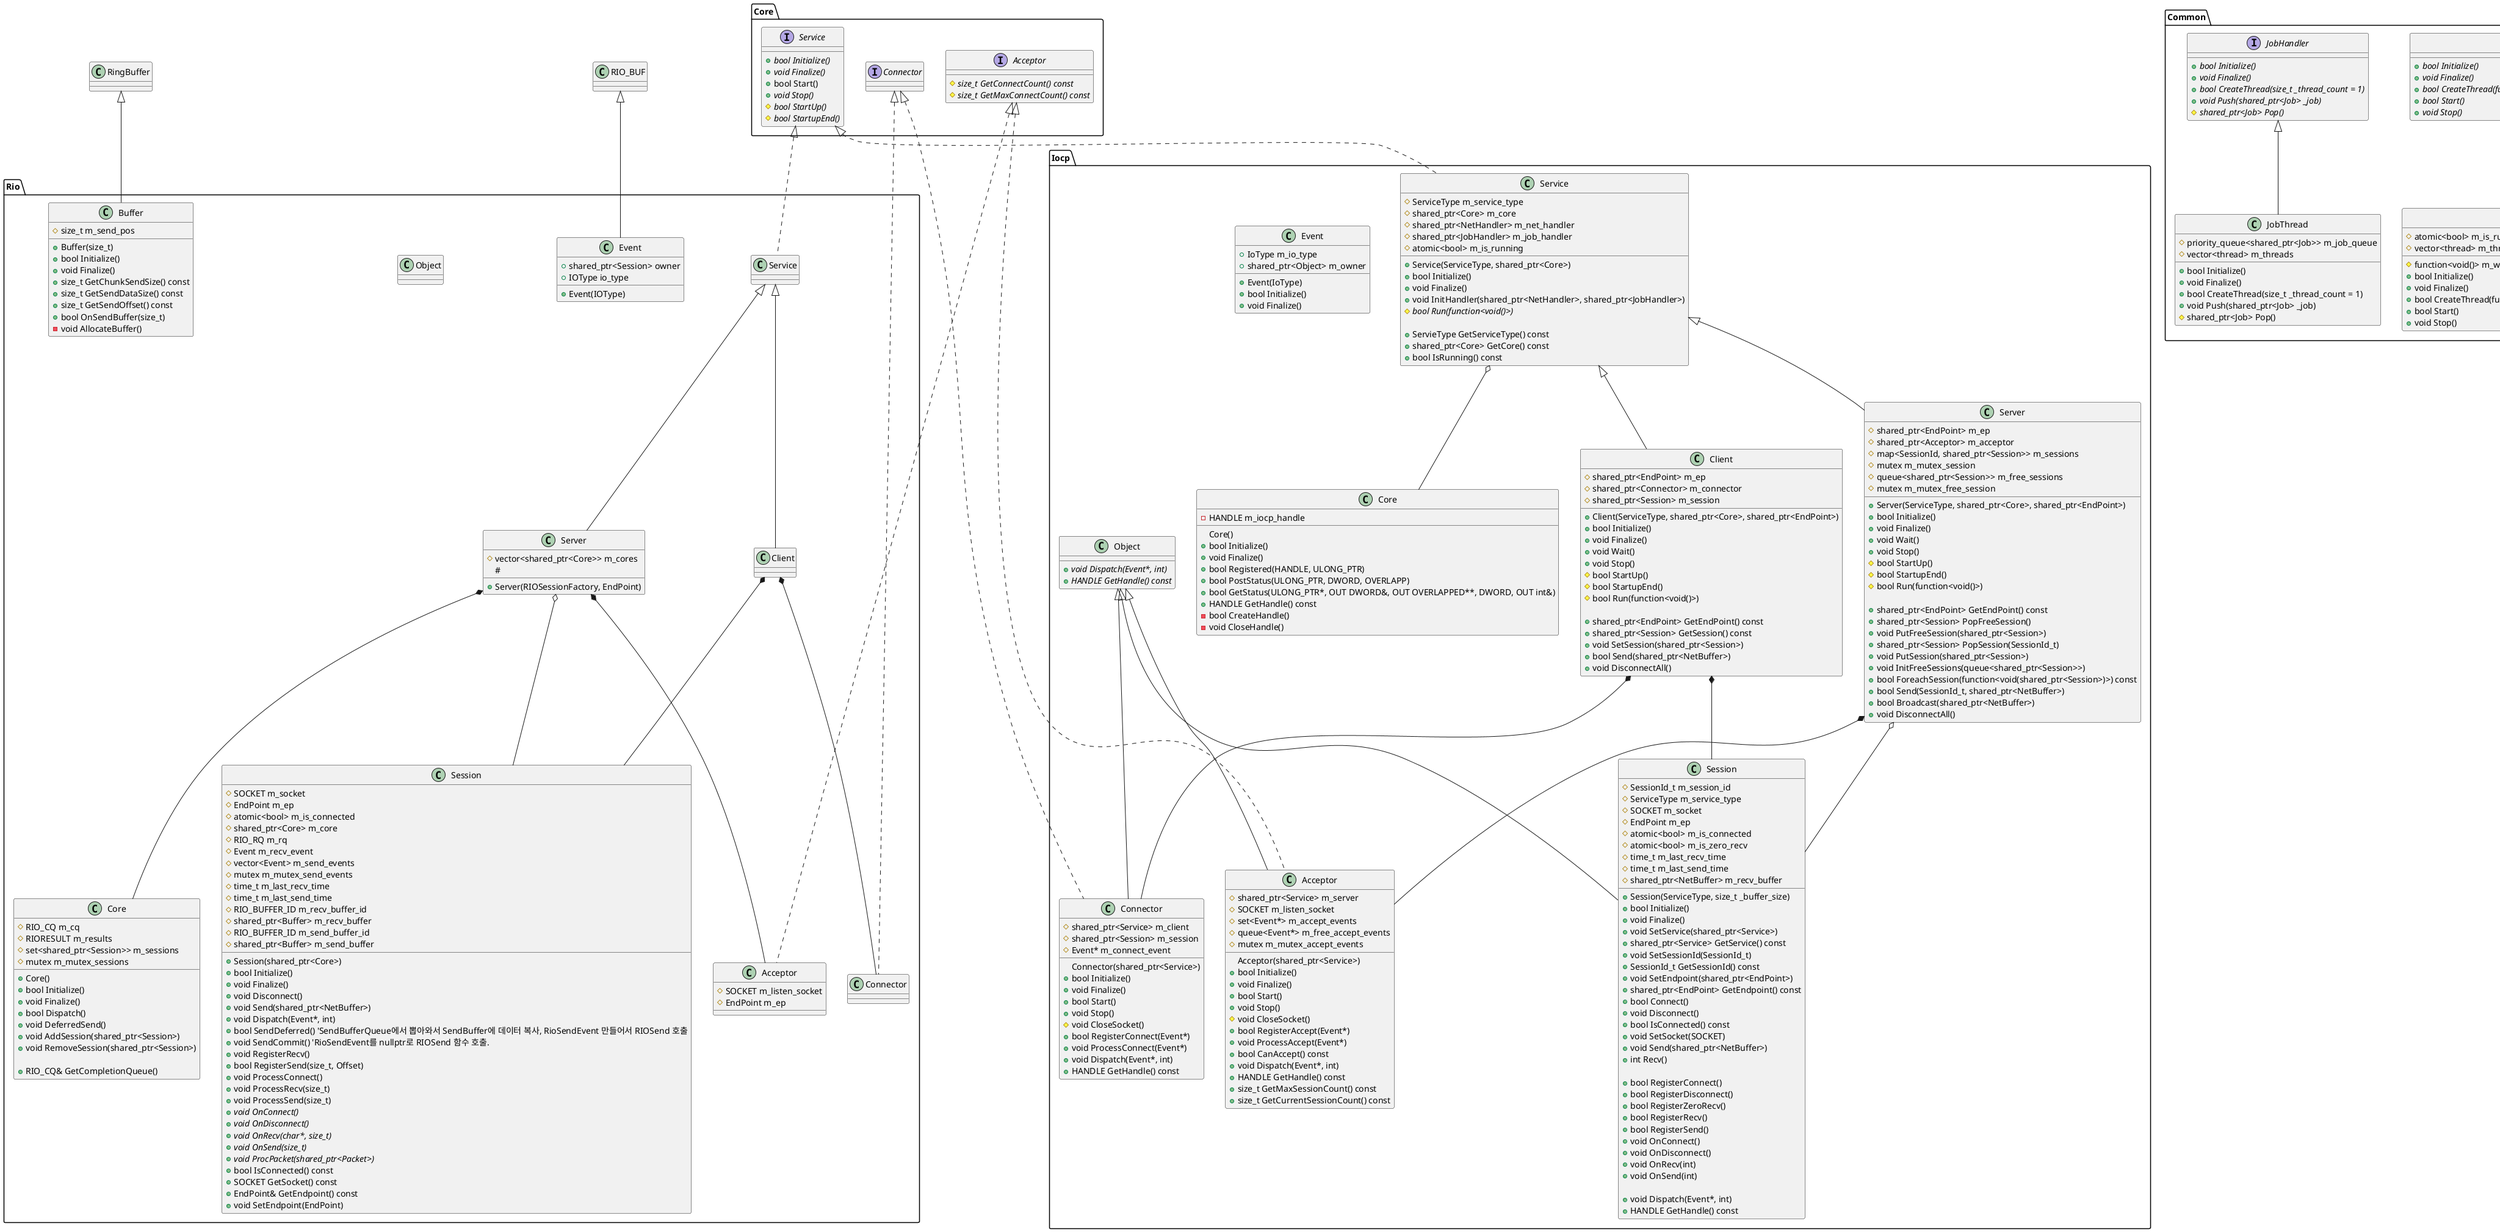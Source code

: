 /*
https://plantuml.com/ko/class-diagram
유형	기호	목적
확장	<|--	계층 구조에서 클래스의 특수화
구현	<|..	클래스에 의한 인터페이스의 실현
컴포지션	*--	부분이 전체 없이는 존재할 수 없음
집합	o--	부분이 전체와 독립적으로 존재할 수 있음
의존성	-->	객체가 다른 객체를 사용함
약한 의존성	..>	더 약한 형태의 의존성
*/

@startuml

package "Core" {
/'IOCP, RIO / Server, Client 공통 기능 인터페이스'/
interface Service {
    {abstract}+bool Initialize()
    {abstract}+void Finalize()
    +bool Start()
    {abstract}+void Stop()
    {abstract}#bool StartUp()
    {abstract}#bool StartupEnd()
}
interface Acceptor {
    {abstract}#size_t GetConnectCount() const
    {abstract}#size_t GetMaxConnectCount() const
}
interface Connector {}
}

package "Common" {
interface NetHandler {
    {abstract}+bool Initialize()
    {abstract}+void Finalize()
    {abstract}+bool CreateThread(function<void()> _work, size_t _thread_count = 1)
    {abstract}+bool Start()
    {abstract}+void Stop()
}
class NetThread {
    #atomic<bool> m_is_running
    #function<void()> m_work
    #vector<thread> m_threads

    +bool Initialize()
    +void Finalize()
    +bool CreateThread(function<void()> _work, size_t _thread_count = 1)
    +bool Start()
    +void Stop()
}
interface JobHandler {
    {abstract}+bool Initialize()
	{abstract}+void Finalize()
	{abstract}+bool CreateThread(size_t _thread_count = 1)
	{abstract}+void Push(shared_ptr<Job> _job)
	{abstract}#shared_ptr<Job> Pop()
}
class JobThread {
    #priority_queue<shared_ptr<Job>> m_job_queue
    #vector<thread> m_threads

    +bool Initialize()
	+void Finalize()
	+bool CreateThread(size_t _thread_count = 1)
	+void Push(shared_ptr<Job> _job)
	#shared_ptr<Job> Pop()
}
}

Common.NetHandler <|-- Common.NetThread
Common.JobHandler <|-- Common.JobThread

package "Iocp" {
class Core {
    -HANDLE m_iocp_handle

    Core()
    +bool Initialize()
    +void Finalize()
    +bool Registered(HANDLE, ULONG_PTR)
    +bool PostStatus(ULONG_PTR, DWORD, OVERLAPP)
    +bool GetStatus(ULONG_PTR*, OUT DWORD&, OUT OVERLAPPED**, DWORD, OUT int&)
    +HANDLE GetHandle() const
    -bool CreateHandle()
    -void CloseHandle()
    }
/'서버, 클라 공통 기능'/
class Service {
    #ServiceType m_service_type
    #shared_ptr<Core> m_core
    #shared_ptr<NetHandler> m_net_handler
    #shared_ptr<JobHandler> m_job_handler
    #atomic<bool> m_is_running

    +Service(ServiceType, shared_ptr<Core>)
    /'Service override'/
    +bool Initialize()
    +void Finalize()
    +void InitHandler(shared_ptr<NetHandler>, shared_ptr<JobHandler>)
    {abstract}#bool Run(function<void()>)

    +ServieType GetServiceType() const
    +shared_ptr<Core> GetCore() const
    +bool IsRunning() const
}
/'처리 기능이 있는 IOCP 객체 인터페이스'/
class Object {
    {abstract}+void Dispatch(Event*, int)
    {abstract}+HANDLE GetHandle() const
}
/'Accept, Connect, Read, Write 등의 IOCP 이벤트'/
class Event {
    +IoType m_io_type
    +shared_ptr<Object> m_owner

    +Event(IoType)
    +bool Initialize()
    +void Finalize()
}
class Server {
    #shared_ptr<EndPoint> m_ep
    #shared_ptr<Acceptor> m_acceptor
    #map<SessionId, shared_ptr<Session>> m_sessions
    #mutex m_mutex_session
    #queue<shared_ptr<Session>> m_free_sessions
    #mutex m_mutex_free_session

    +Server(ServiceType, shared_ptr<Core>, shared_ptr<EndPoint>)
    /'Service override'/
    +bool Initialize()
    +void Finalize()
    +void Wait()
    +void Stop()
    #bool StartUp()
    #bool StartupEnd()
    #bool Run(function<void()>)

    +shared_ptr<EndPoint> GetEndPoint() const
    +shared_ptr<Session> PopFreeSession()
    +void PutFreeSession(shared_ptr<Session>)
    +shared_ptr<Session> PopSession(SessionId_t)
    +void PutSession(shared_ptr<Session>)
    +void InitFreeSessions(queue<shared_ptr<Session>>)
    +bool ForeachSession(function<void(shared_ptr<Session>)>) const
    +bool Send(SessionId_t, shared_ptr<NetBuffer>)
    +bool Broadcast(shared_ptr<NetBuffer>)
    +void DisconnectAll()
}
class Client {
    #shared_ptr<EndPoint> m_ep
    #shared_ptr<Connector> m_connector
    #shared_ptr<Session> m_session

    +Client(ServiceType, shared_ptr<Core>, shared_ptr<EndPoint>)
    /'Service override'/
    +bool Initialize()
    +void Finalize()
    +void Wait()
    +void Stop()
    #bool StartUp()
    #bool StartupEnd()
    #bool Run(function<void()>)

    +shared_ptr<EndPoint> GetEndPoint() const
    +shared_ptr<Session> GetSession() const
    +void SetSession(shared_ptr<Session>)
    +bool Send(shared_ptr<NetBuffer>)
    +void DisconnectAll()
}
class Session {
    #SessionId_t m_session_id
    #ServiceType m_service_type
    #SOCKET m_socket
    #EndPoint m_ep
    #atomic<bool> m_is_connected
    #atomic<bool> m_is_zero_recv
    #time_t m_last_recv_time
    #time_t m_last_send_time
    #shared_ptr<NetBuffer> m_recv_buffer

    +Session(ServiceType, size_t _buffer_size)
    +bool Initialize()
    +void Finalize()
    +void SetService(shared_ptr<Service>)
    +shared_ptr<Service> GetService() const
    +void SetSessionId(SessionId_t)
    +SessionId_t GetSessionId() const
    +void SetEndpoint(shared_ptr<EndPoint>)
    +shared_ptr<EndPoint> GetEndpoint() const
    +bool Connect()
    +void Disconnect()
    +bool IsConnected() const
    +void SetSocket(SOCKET)
    +void Send(shared_ptr<NetBuffer>)
    +int Recv()

    +bool RegisterConnect()
    +bool RegisterDisconnect()
    +bool RegisterZeroRecv()
    +bool RegisterRecv()
    +bool RegisterSend()
    +void OnConnect()
    +void OnDisconnect()
    +void OnRecv(int)
    +void OnSend(int)

    /'Object override'/
    +void Dispatch(Event*, int)
    +HANDLE GetHandle() const
}
class Acceptor {
    #shared_ptr<Service> m_server
    #SOCKET m_listen_socket
    #set<Event*> m_accept_events
    #queue<Event*> m_free_accept_events
    #mutex m_mutex_accept_events

    Acceptor(shared_ptr<Service>)
    +bool Initialize()
    +void Finalize()
    +bool Start()
    +void Stop()
    #void CloseSocket()
    +bool RegisterAccept(Event*)
    +void ProcessAccept(Event*)
    +bool CanAccept() const
    /'Object override'/
    +void Dispatch(Event*, int)
    +HANDLE GetHandle() const
    /'Acceptor override'/
    +size_t GetMaxSessionCount() const
    +size_t GetCurrentSessionCount() const
}
class Connector {
    #shared_ptr<Service> m_client
    #shared_ptr<Session> m_session
    #Event* m_connect_event

    Connector(shared_ptr<Service>)
    +bool Initialize()
    +void Finalize()
    +bool Start()
    +void Stop()
    #void CloseSocket()
    +bool RegisterConnect(Event*)
    +void ProcessConnect(Event*)
    /'Object override'/
    +void Dispatch(Event*, int)
    +HANDLE GetHandle() const
}
}

package "Rio" {
class Core {
    #RIO_CQ m_cq
    #RIORESULT m_results
    #set<shared_ptr<Session>> m_sessions
    #mutex m_mutex_sessions

    +Core()
    +bool Initialize()
    +void Finalize()
    +bool Dispatch()
    +void DeferredSend()
    +void AddSession(shared_ptr<Session>)
    +void RemoveSession(shared_ptr<Session>)

    +RIO_CQ& GetCompletionQueue()
}
class Service {}
class Event {
    +shared_ptr<Session> owner
    +IOType io_type
    +Event(IOType)
}
class Object {}
class Server {
    #vector<shared_ptr<Core>> m_cores
    #
    +Server(RIOSessionFactory, EndPoint)
}
class Client {}
class Buffer {
    #size_t m_send_pos
    +Buffer(size_t)
    +bool Initialize()
    +void Finalize()
    +size_t GetChunkSendSize() const
    +size_t GetSendDataSize() const
    +size_t GetSendOffset() const
    +bool OnSendBuffer(size_t)
    -void AllocateBuffer()
}
class Session {
    #SOCKET m_socket
    #EndPoint m_ep
    #atomic<bool> m_is_connected
    #shared_ptr<Core> m_core
    #RIO_RQ m_rq
    #Event m_recv_event
    #vector<Event> m_send_events
    #mutex m_mutex_send_events
    #time_t m_last_recv_time
    #time_t m_last_send_time
    #RIO_BUFFER_ID m_recv_buffer_id
    #shared_ptr<Buffer> m_recv_buffer
    #RIO_BUFFER_ID m_send_buffer_id
    #shared_ptr<Buffer> m_send_buffer

    +Session(shared_ptr<Core>)
    +bool Initialize()
    +void Finalize()
    +void Disconnect()
    +void Send(shared_ptr<NetBuffer>)
    +void Dispatch(Event*, int)
    +bool SendDeferred() 'SendBufferQueue에서 뽑아와서 SendBuffer에 데이터 복사, RioSendEvent 만들어서 RIOSend 호출
    +void SendCommit() 'RioSendEvent를 nullptr로 RIOSend 함수 호출.
    +void RegisterRecv()
    +bool RegisterSend(size_t, Offset)
    +void ProcessConnect()
    +void ProcessRecv(size_t)
    +void ProcessSend(size_t)
    +{abstract}void OnConnect()
    +{abstract}void OnDisconnect()
    +{abstract}void OnRecv(char*, size_t)
    +{abstract}void OnSend(size_t)
    +{abstract}void ProcPacket(shared_ptr<Packet>)
    +bool IsConnected() const
    +SOCKET GetSocket() const
    +EndPoint& GetEndpoint() const
    +void SetEndpoint(EndPoint)
}
class Acceptor {
    #SOCKET m_listen_socket
    #EndPoint m_ep
}
class Connector {}
}

Core.Service <|.. Iocp.Service
Core.Acceptor <|.. Iocp.Acceptor
Core.Connector <|.. Iocp.Connector

Core.Service <|.. Rio.Service
Core.Acceptor <|.. Rio.Acceptor
Core.Connector <|.. Rio.Connector

Iocp.Service <|-- Iocp.Server
Iocp.Service <|-- Iocp.Client
Iocp.Object <|-- Iocp.Acceptor
Iocp.Object <|-- Iocp.Connector
Iocp.Object <|-- Iocp.Session

Iocp.Service o-- Iocp.Core
Iocp.Server *-- Iocp.Acceptor

Iocp.Server o-- Iocp.Session
Iocp.Client *-- Iocp.Connector
Iocp.Client *-- Iocp.Session

Rio.Service <|-- Rio.Server
Rio.Service <|-- Rio.Client
Rio.Server *-- Rio.Core
Rio.Server *-- Rio.Acceptor
Rio.Server o-- Rio.Session
Rio.Client *-- Rio.Connector
Rio.Client *-- Rio.Session
RIO_BUF <|-- Rio.Event
RingBuffer <|-- Rio.Buffer

@enduml